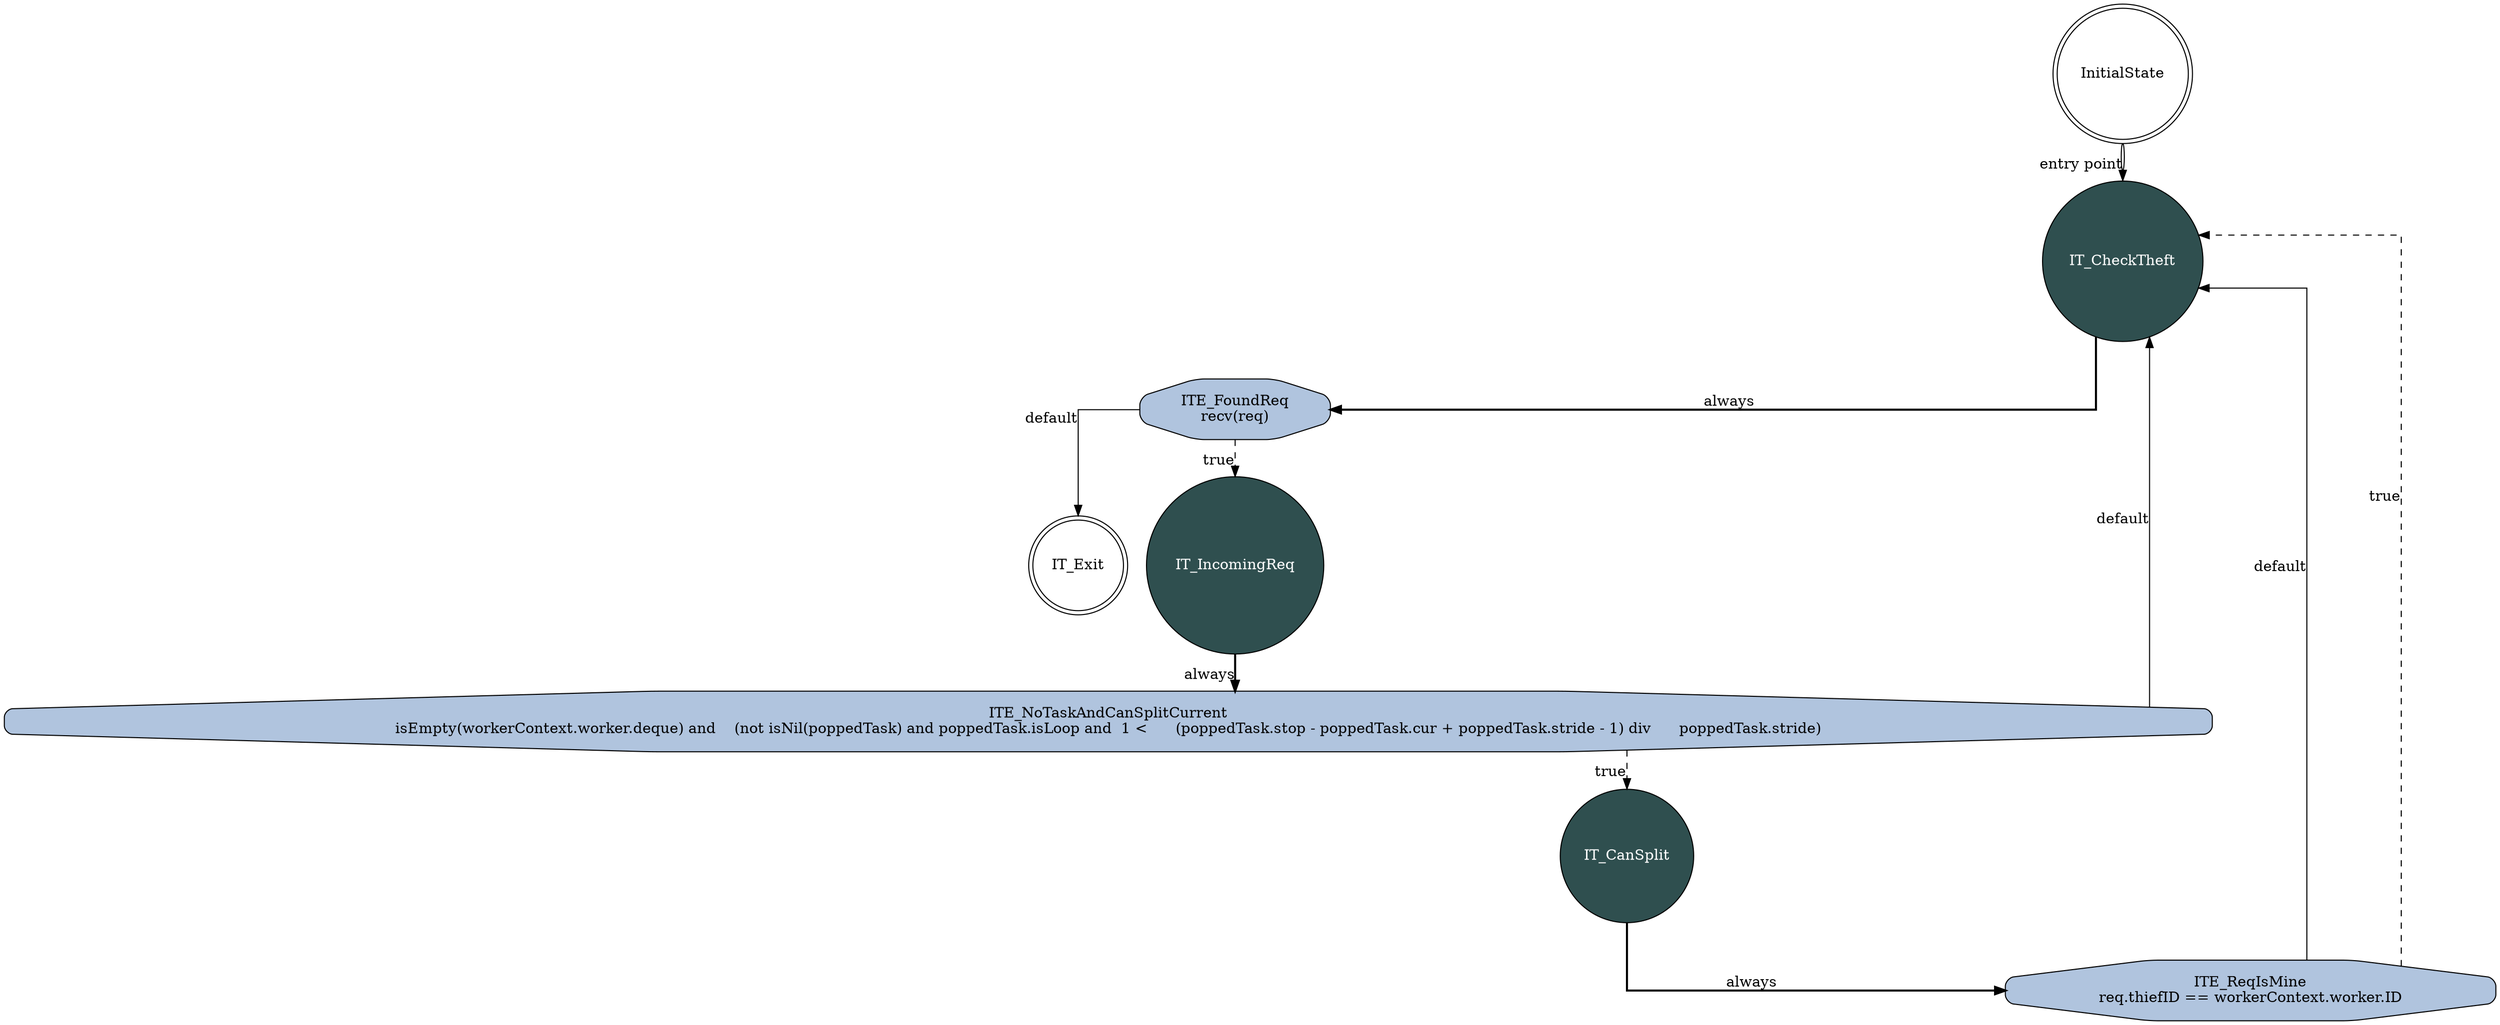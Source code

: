 digraph handleThievesFSA{
    splines=ortho;
    node [shape = doublecircle]; InitialState IT_Exit;
    node [shape = circle, fontcolor=white, fillcolor=darkslategrey, style="filled"]; IT_CanSplit IT_CheckTheft IT_IncomingReq;
    InitialState -> IT_CheckTheft [color="black:invis:black", xlabel="entry point"];
    node [shape = octagon, fontcolor=black, fillcolor=lightsteelblue, style="rounded,filled"]; IT_CanSplit_ITE_ReqIsMine IT_CheckTheft_ITE_FoundReq IT_IncomingReq_ITE_NoTaskAndCanSplitCurrent ;
    IT_CanSplit_ITE_ReqIsMine [label="ITE_ReqIsMine\nreq.thiefID == workerContext.worker.ID"];
    IT_CheckTheft_ITE_FoundReq [label="ITE_FoundReq\nrecv(req)"];
    IT_IncomingReq_ITE_NoTaskAndCanSplitCurrent [label="ITE_NoTaskAndCanSplitCurrent\nisEmpty(workerContext.worker.deque) and    (not isNil(poppedTask) and poppedTask.isLoop and  1 <      (poppedTask.stop - poppedTask.cur + poppedTask.stride - 1) div      poppedTask.stride)"];
    IT_CanSplit -> IT_CanSplit_ITE_ReqIsMine[style=bold, xlabel="always"];
    IT_CanSplit_ITE_ReqIsMine -> IT_CheckTheft [style=dashed, xlabel="true"];
    IT_CanSplit_ITE_ReqIsMine -> IT_CheckTheft [xlabel="default"];
    IT_CheckTheft -> IT_CheckTheft_ITE_FoundReq[style=bold, xlabel="always"];
    IT_CheckTheft_ITE_FoundReq -> IT_IncomingReq [style=dashed, xlabel="true"];
    IT_CheckTheft_ITE_FoundReq -> IT_Exit [xlabel="default"];
    IT_IncomingReq -> IT_IncomingReq_ITE_NoTaskAndCanSplitCurrent[style=bold, xlabel="always"];
    IT_IncomingReq_ITE_NoTaskAndCanSplitCurrent -> IT_CanSplit [style=dashed, xlabel="true"];
    IT_IncomingReq_ITE_NoTaskAndCanSplitCurrent -> IT_CheckTheft [xlabel="default"];
}
